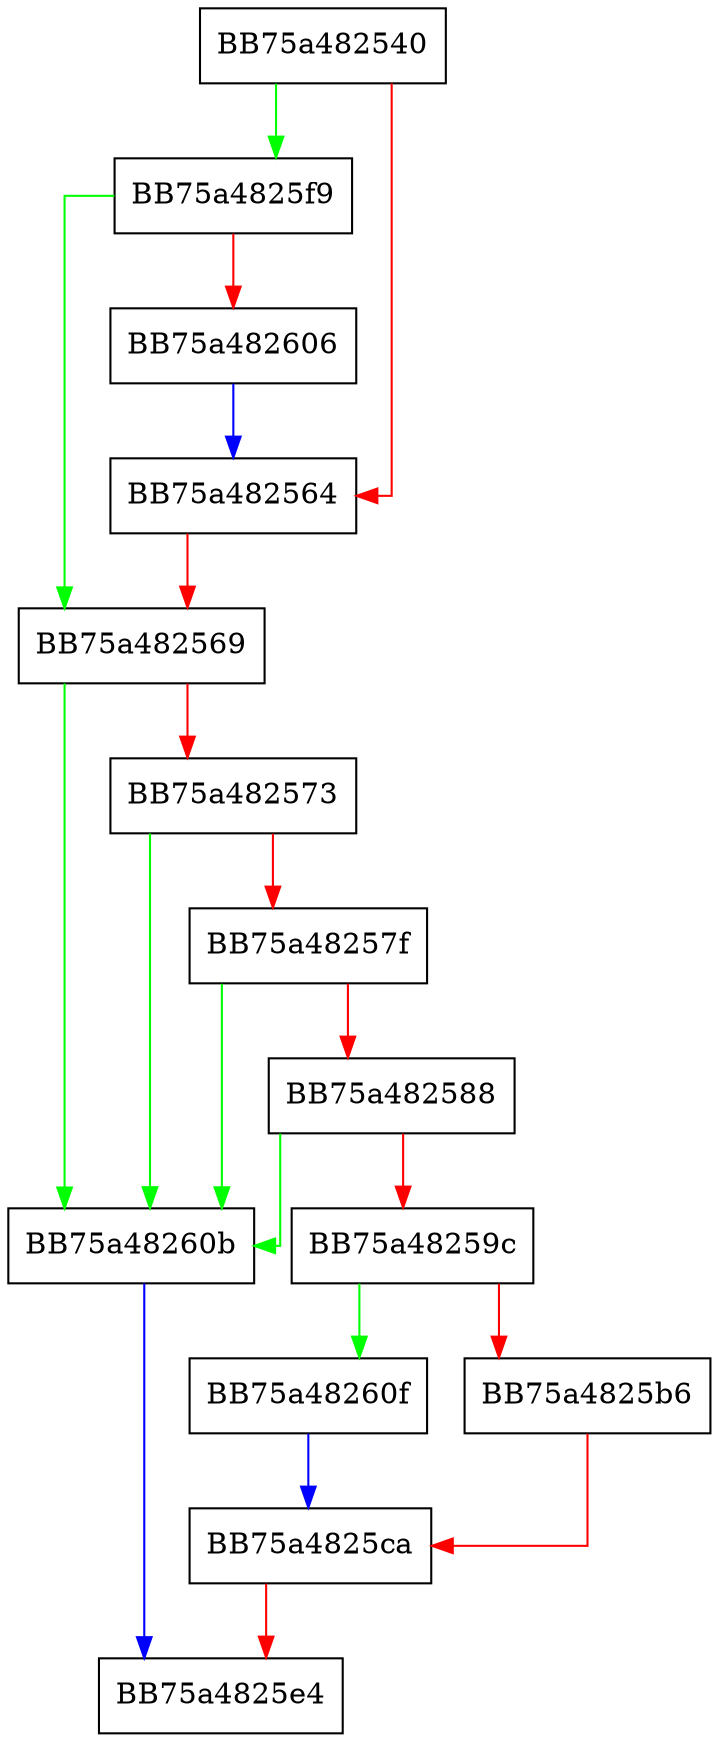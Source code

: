 digraph appendChild {
  node [shape="box"];
  graph [splines=ortho];
  BB75a482540 -> BB75a4825f9 [color="green"];
  BB75a482540 -> BB75a482564 [color="red"];
  BB75a482564 -> BB75a482569 [color="red"];
  BB75a482569 -> BB75a48260b [color="green"];
  BB75a482569 -> BB75a482573 [color="red"];
  BB75a482573 -> BB75a48260b [color="green"];
  BB75a482573 -> BB75a48257f [color="red"];
  BB75a48257f -> BB75a48260b [color="green"];
  BB75a48257f -> BB75a482588 [color="red"];
  BB75a482588 -> BB75a48260b [color="green"];
  BB75a482588 -> BB75a48259c [color="red"];
  BB75a48259c -> BB75a48260f [color="green"];
  BB75a48259c -> BB75a4825b6 [color="red"];
  BB75a4825b6 -> BB75a4825ca [color="red"];
  BB75a4825ca -> BB75a4825e4 [color="red"];
  BB75a4825f9 -> BB75a482569 [color="green"];
  BB75a4825f9 -> BB75a482606 [color="red"];
  BB75a482606 -> BB75a482564 [color="blue"];
  BB75a48260b -> BB75a4825e4 [color="blue"];
  BB75a48260f -> BB75a4825ca [color="blue"];
}